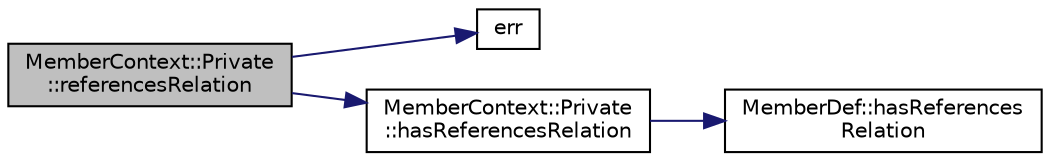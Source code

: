 digraph "MemberContext::Private::referencesRelation"
{
 // LATEX_PDF_SIZE
  edge [fontname="Helvetica",fontsize="10",labelfontname="Helvetica",labelfontsize="10"];
  node [fontname="Helvetica",fontsize="10",shape=record];
  rankdir="LR";
  Node1 [label="MemberContext::Private\l::referencesRelation",height=0.2,width=0.4,color="black", fillcolor="grey75", style="filled", fontcolor="black",tooltip=" "];
  Node1 -> Node2 [color="midnightblue",fontsize="10",style="solid"];
  Node2 [label="err",height=0.2,width=0.4,color="black", fillcolor="white", style="filled",URL="$message_8cpp.html#aede5746344fdce99647541101eaa7f06",tooltip=" "];
  Node1 -> Node3 [color="midnightblue",fontsize="10",style="solid"];
  Node3 [label="MemberContext::Private\l::hasReferencesRelation",height=0.2,width=0.4,color="black", fillcolor="white", style="filled",URL="$classMemberContext_1_1Private.html#ad38d1168cc9faa1c7f35ba542f7c5056",tooltip=" "];
  Node3 -> Node4 [color="midnightblue",fontsize="10",style="solid"];
  Node4 [label="MemberDef::hasReferences\lRelation",height=0.2,width=0.4,color="black", fillcolor="white", style="filled",URL="$classMemberDef.html#a3aedaf487c755d4749b10fa95729a2af",tooltip=" "];
}
